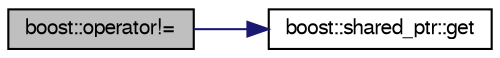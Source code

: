 digraph "boost::operator!="
{
  bgcolor="transparent";
  edge [fontname="FreeSans",fontsize="10",labelfontname="FreeSans",labelfontsize="10"];
  node [fontname="FreeSans",fontsize="10",shape=record];
  rankdir="LR";
  Node1 [label="boost::operator!=",height=0.2,width=0.4,color="black", fillcolor="grey75", style="filled" fontcolor="black"];
  Node1 -> Node2 [color="midnightblue",fontsize="10",style="solid",fontname="FreeSans"];
  Node2 [label="boost::shared_ptr::get",height=0.2,width=0.4,color="black",URL="$da/d18/classboost_1_1shared__ptr.html#abd63b8767a5b5501e0d9bcac983c9859"];
}
